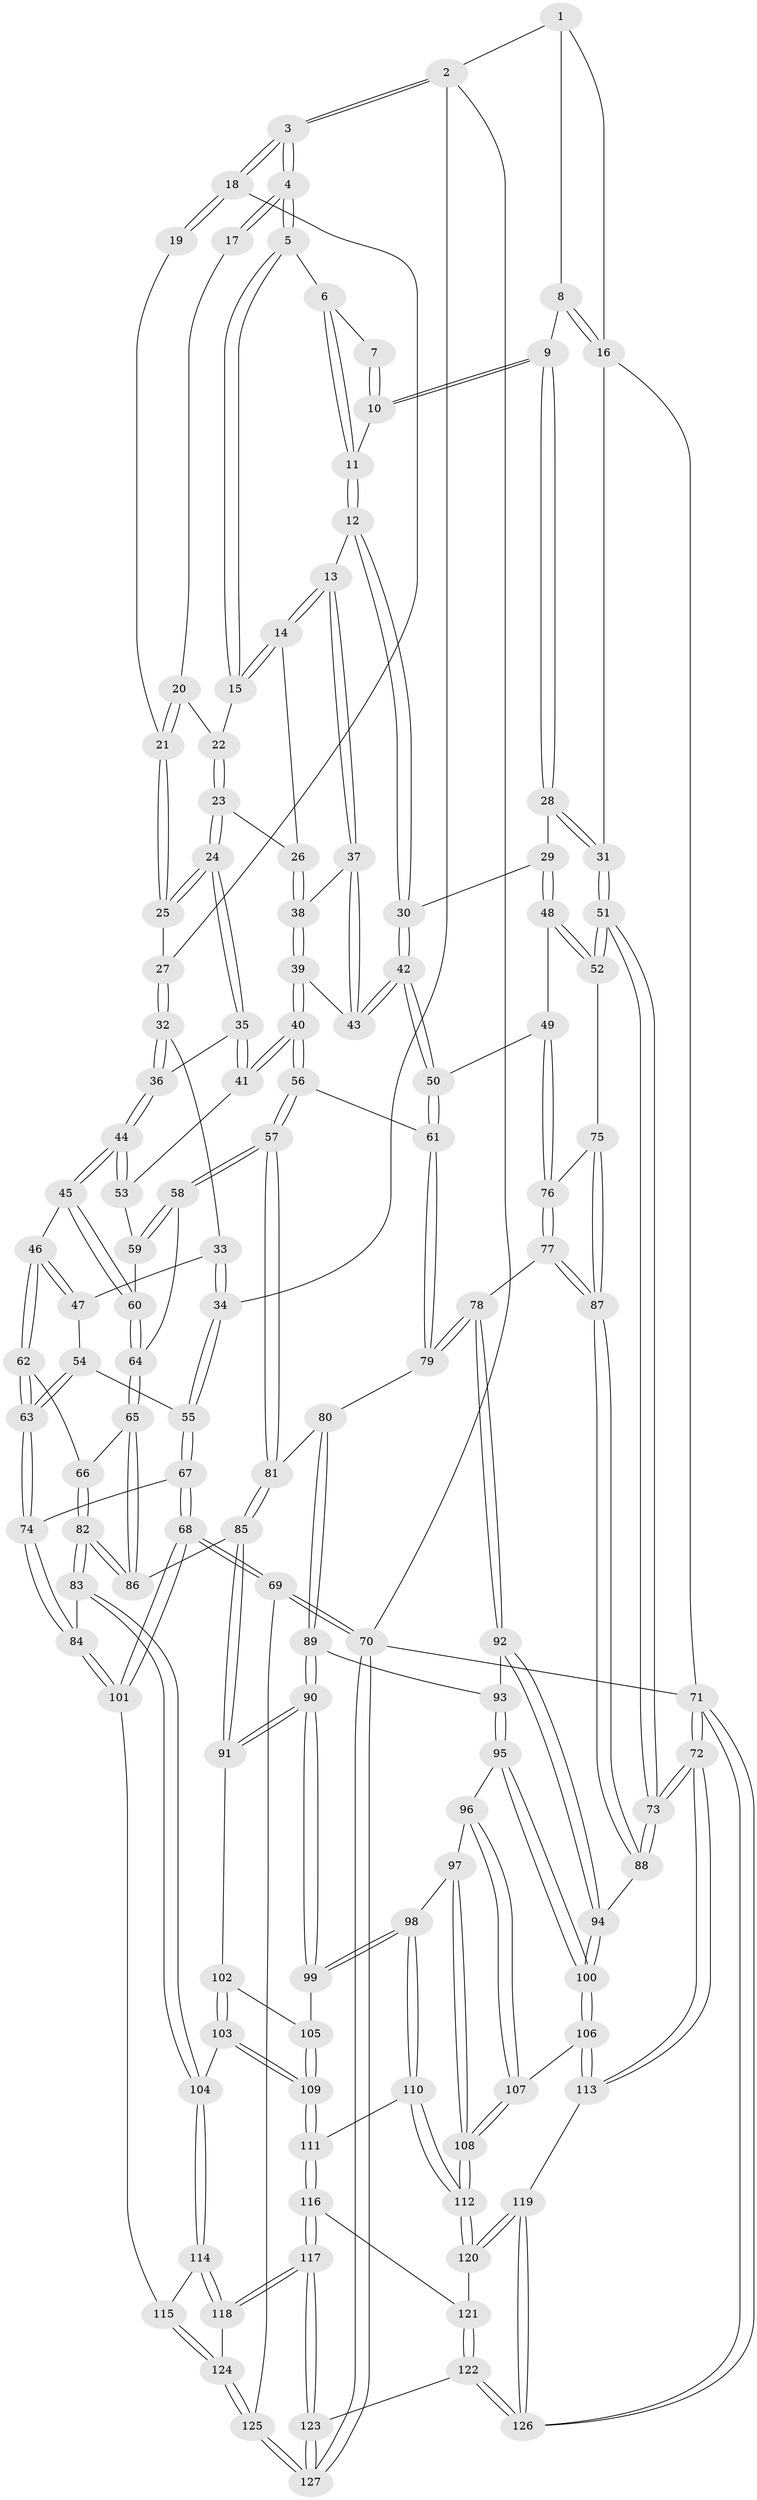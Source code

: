 // coarse degree distribution, {2: 0.013157894736842105, 4: 0.23684210526315788, 3: 0.14473684210526316, 5: 0.4868421052631579, 7: 0.02631578947368421, 6: 0.07894736842105263, 10: 0.013157894736842105}
// Generated by graph-tools (version 1.1) at 2025/06/03/04/25 22:06:05]
// undirected, 127 vertices, 314 edges
graph export_dot {
graph [start="1"]
  node [color=gray90,style=filled];
  1 [pos="+0.8840996916031288+0"];
  2 [pos="+0+0"];
  3 [pos="+0+0"];
  4 [pos="+0.0327787030627386+0"];
  5 [pos="+0.5474321426829407+0"];
  6 [pos="+0.600521726619994+0"];
  7 [pos="+0.7992268497830819+0"];
  8 [pos="+0.9389816607377744+0.043909503059503245"];
  9 [pos="+0.8466864478869867+0.12106600726680976"];
  10 [pos="+0.8273554290817867+0.11208918559144708"];
  11 [pos="+0.7587163950117475+0.12270354557087919"];
  12 [pos="+0.6908951103730422+0.17035132113218848"];
  13 [pos="+0.6687270043717078+0.17005669557291767"];
  14 [pos="+0.5544336238665798+0.006353655211136213"];
  15 [pos="+0.5272702374814396+0"];
  16 [pos="+1+0.17036102375886222"];
  17 [pos="+0.3135469846466281+0.044096713732273175"];
  18 [pos="+0.2511641247491152+0.13473910304312156"];
  19 [pos="+0.29872808099159903+0.08142822882857116"];
  20 [pos="+0.3915980029524692+0.055269621952166115"];
  21 [pos="+0.36919424782443866+0.11067729111341523"];
  22 [pos="+0.48289739115180336+0"];
  23 [pos="+0.4421312216456694+0.18782256031361513"];
  24 [pos="+0.4175333080995339+0.20400750862284636"];
  25 [pos="+0.36775365161700746+0.12039872633548092"];
  26 [pos="+0.518808290405437+0.18597256884457433"];
  27 [pos="+0.2600141270981773+0.15648502828355018"];
  28 [pos="+0.8991809310082215+0.1995548485708977"];
  29 [pos="+0.8584185946598927+0.2743022203885379"];
  30 [pos="+0.754546260655609+0.2782597753152035"];
  31 [pos="+1+0.21530016292255327"];
  32 [pos="+0.26037996585134443+0.23275275462393105"];
  33 [pos="+0.07966245695936473+0.2366127014864377"];
  34 [pos="+0+0"];
  35 [pos="+0.3920450778354287+0.2542600785952208"];
  36 [pos="+0.29069891043003376+0.2662110017505908"];
  37 [pos="+0.6595119032050123+0.1783570922134449"];
  38 [pos="+0.5583435610102334+0.21361917070376016"];
  39 [pos="+0.5283471278418264+0.3452376211112284"];
  40 [pos="+0.5250587954004904+0.352811598391054"];
  41 [pos="+0.4581882454623476+0.3290129092582287"];
  42 [pos="+0.6903443185498349+0.3996976195389425"];
  43 [pos="+0.6442669363361668+0.2579612761432638"];
  44 [pos="+0.26905656187555965+0.3465801314492954"];
  45 [pos="+0.25209673191966553+0.3880055027926862"];
  46 [pos="+0.24482956617447477+0.3898085803452434"];
  47 [pos="+0.10976186610699679+0.31217625990162196"];
  48 [pos="+0.9002211017772641+0.4272674524803327"];
  49 [pos="+0.71667496432812+0.44028856662813926"];
  50 [pos="+0.6834405822933972+0.42663410677322805"];
  51 [pos="+1+0.46016752730030924"];
  52 [pos="+0.924994909282943+0.4419742248598719"];
  53 [pos="+0.40876140720553117+0.3788571633895793"];
  54 [pos="+0.08609747988503369+0.41976884697919226"];
  55 [pos="+0+0.1644414333015548"];
  56 [pos="+0.5497365315378904+0.3910383177132432"];
  57 [pos="+0.47301431214219936+0.5006979790197765"];
  58 [pos="+0.46582104497892396+0.4985203268031889"];
  59 [pos="+0.4013052217547622+0.3914721013391046"];
  60 [pos="+0.32392326686041467+0.4719934021116988"];
  61 [pos="+0.674157255316606+0.42920076835213905"];
  62 [pos="+0.13138269799913985+0.47395971534620157"];
  63 [pos="+0.10082373453864779+0.4707108064938841"];
  64 [pos="+0.3244558870825816+0.47365372209247397"];
  65 [pos="+0.3066049996255183+0.5335974172928373"];
  66 [pos="+0.13703774144834666+0.4816750762125603"];
  67 [pos="+0+0.4807141304820906"];
  68 [pos="+0+0.7634596661277706"];
  69 [pos="+0+0.8551159181497152"];
  70 [pos="+0+1"];
  71 [pos="+1+1"];
  72 [pos="+1+1"];
  73 [pos="+1+0.897990823192706"];
  74 [pos="+0.0695681132742899+0.49121292271376416"];
  75 [pos="+0.8674015081729867+0.5569256918882384"];
  76 [pos="+0.7498881179512518+0.5326044346043574"];
  77 [pos="+0.7549788174765325+0.5975761365092331"];
  78 [pos="+0.7089341771909883+0.6280764008365265"];
  79 [pos="+0.6329768629739102+0.53574783759783"];
  80 [pos="+0.5827975074112218+0.5824518763458291"];
  81 [pos="+0.4836042010633155+0.5589951329965078"];
  82 [pos="+0.22043812529791812+0.6507328710664003"];
  83 [pos="+0.20300095554378042+0.680574041510701"];
  84 [pos="+0.05885591839342613+0.714723682790681"];
  85 [pos="+0.4272759649124067+0.6425907231296344"];
  86 [pos="+0.2995812714096094+0.5963980956105026"];
  87 [pos="+0.8495536122090251+0.6364334545157205"];
  88 [pos="+0.8800313319525542+0.7060397934008134"];
  89 [pos="+0.5906138883717958+0.6191833069967673"];
  90 [pos="+0.47143879789440407+0.7013630627294086"];
  91 [pos="+0.4365002902299439+0.6704383428450295"];
  92 [pos="+0.6943878618125524+0.6613830875348349"];
  93 [pos="+0.6082566536199036+0.6477506813706119"];
  94 [pos="+0.723223282853066+0.7539076420170135"];
  95 [pos="+0.5866379453930451+0.7095366426288252"];
  96 [pos="+0.5637751546292097+0.7270261054484896"];
  97 [pos="+0.5473017789238599+0.7308463151020179"];
  98 [pos="+0.4959365639925353+0.7344468407646655"];
  99 [pos="+0.49310252349302836+0.7319714571029643"];
  100 [pos="+0.7210586116690492+0.7571643769228448"];
  101 [pos="+0.009870039044052847+0.7475435425168746"];
  102 [pos="+0.3810188942493796+0.7285551735179889"];
  103 [pos="+0.3070841398684647+0.7797380245796361"];
  104 [pos="+0.26900089997195886+0.7714197714294303"];
  105 [pos="+0.41380251721711553+0.795079886530466"];
  106 [pos="+0.714837576956477+0.7766851028819937"];
  107 [pos="+0.6265884843753687+0.796798721204703"];
  108 [pos="+0.5919872881923224+0.8303742025496312"];
  109 [pos="+0.38128631349422004+0.8572109964662112"];
  110 [pos="+0.502627890539412+0.8141263134897164"];
  111 [pos="+0.38675441847781084+0.8687523756110762"];
  112 [pos="+0.5589614266837944+0.8792485975029687"];
  113 [pos="+0.7318932379079753+0.8718857850519269"];
  114 [pos="+0.23794681289839623+0.8465038201656198"];
  115 [pos="+0.11622697603193441+0.8864667313324626"];
  116 [pos="+0.38651524006545757+0.8773578112635916"];
  117 [pos="+0.3072786949520663+0.9809340335773702"];
  118 [pos="+0.28927508953023073+0.9657145715253691"];
  119 [pos="+0.5898935842487563+0.9349520420599812"];
  120 [pos="+0.5634911432401791+0.9052423581132202"];
  121 [pos="+0.46429419698404617+0.9254270622166626"];
  122 [pos="+0.39597216140311203+1"];
  123 [pos="+0.3505657806970458+1"];
  124 [pos="+0.12228663556591775+0.9377280904228901"];
  125 [pos="+0.1051671703725556+0.9791583851801845"];
  126 [pos="+0.6070541977652388+1"];
  127 [pos="+0.08488415648191129+1"];
  1 -- 2;
  1 -- 8;
  1 -- 16;
  2 -- 3;
  2 -- 3;
  2 -- 34;
  2 -- 70;
  3 -- 4;
  3 -- 4;
  3 -- 18;
  3 -- 18;
  4 -- 5;
  4 -- 5;
  4 -- 17;
  4 -- 17;
  5 -- 6;
  5 -- 15;
  5 -- 15;
  6 -- 7;
  6 -- 11;
  6 -- 11;
  7 -- 10;
  7 -- 10;
  8 -- 9;
  8 -- 16;
  8 -- 16;
  9 -- 10;
  9 -- 10;
  9 -- 28;
  9 -- 28;
  10 -- 11;
  11 -- 12;
  11 -- 12;
  12 -- 13;
  12 -- 30;
  12 -- 30;
  13 -- 14;
  13 -- 14;
  13 -- 37;
  13 -- 37;
  14 -- 15;
  14 -- 15;
  14 -- 26;
  15 -- 22;
  16 -- 31;
  16 -- 71;
  17 -- 20;
  18 -- 19;
  18 -- 19;
  18 -- 27;
  19 -- 21;
  20 -- 21;
  20 -- 21;
  20 -- 22;
  21 -- 25;
  21 -- 25;
  22 -- 23;
  22 -- 23;
  23 -- 24;
  23 -- 24;
  23 -- 26;
  24 -- 25;
  24 -- 25;
  24 -- 35;
  24 -- 35;
  25 -- 27;
  26 -- 38;
  26 -- 38;
  27 -- 32;
  27 -- 32;
  28 -- 29;
  28 -- 31;
  28 -- 31;
  29 -- 30;
  29 -- 48;
  29 -- 48;
  30 -- 42;
  30 -- 42;
  31 -- 51;
  31 -- 51;
  32 -- 33;
  32 -- 36;
  32 -- 36;
  33 -- 34;
  33 -- 34;
  33 -- 47;
  34 -- 55;
  34 -- 55;
  35 -- 36;
  35 -- 41;
  35 -- 41;
  36 -- 44;
  36 -- 44;
  37 -- 38;
  37 -- 43;
  37 -- 43;
  38 -- 39;
  38 -- 39;
  39 -- 40;
  39 -- 40;
  39 -- 43;
  40 -- 41;
  40 -- 41;
  40 -- 56;
  40 -- 56;
  41 -- 53;
  42 -- 43;
  42 -- 43;
  42 -- 50;
  42 -- 50;
  44 -- 45;
  44 -- 45;
  44 -- 53;
  44 -- 53;
  45 -- 46;
  45 -- 60;
  45 -- 60;
  46 -- 47;
  46 -- 47;
  46 -- 62;
  46 -- 62;
  47 -- 54;
  48 -- 49;
  48 -- 52;
  48 -- 52;
  49 -- 50;
  49 -- 76;
  49 -- 76;
  50 -- 61;
  50 -- 61;
  51 -- 52;
  51 -- 52;
  51 -- 73;
  51 -- 73;
  52 -- 75;
  53 -- 59;
  54 -- 55;
  54 -- 63;
  54 -- 63;
  55 -- 67;
  55 -- 67;
  56 -- 57;
  56 -- 57;
  56 -- 61;
  57 -- 58;
  57 -- 58;
  57 -- 81;
  57 -- 81;
  58 -- 59;
  58 -- 59;
  58 -- 64;
  59 -- 60;
  60 -- 64;
  60 -- 64;
  61 -- 79;
  61 -- 79;
  62 -- 63;
  62 -- 63;
  62 -- 66;
  63 -- 74;
  63 -- 74;
  64 -- 65;
  64 -- 65;
  65 -- 66;
  65 -- 86;
  65 -- 86;
  66 -- 82;
  66 -- 82;
  67 -- 68;
  67 -- 68;
  67 -- 74;
  68 -- 69;
  68 -- 69;
  68 -- 101;
  68 -- 101;
  69 -- 70;
  69 -- 70;
  69 -- 125;
  70 -- 127;
  70 -- 127;
  70 -- 71;
  71 -- 72;
  71 -- 72;
  71 -- 126;
  71 -- 126;
  72 -- 73;
  72 -- 73;
  72 -- 113;
  72 -- 113;
  73 -- 88;
  73 -- 88;
  74 -- 84;
  74 -- 84;
  75 -- 76;
  75 -- 87;
  75 -- 87;
  76 -- 77;
  76 -- 77;
  77 -- 78;
  77 -- 87;
  77 -- 87;
  78 -- 79;
  78 -- 79;
  78 -- 92;
  78 -- 92;
  79 -- 80;
  80 -- 81;
  80 -- 89;
  80 -- 89;
  81 -- 85;
  81 -- 85;
  82 -- 83;
  82 -- 83;
  82 -- 86;
  82 -- 86;
  83 -- 84;
  83 -- 104;
  83 -- 104;
  84 -- 101;
  84 -- 101;
  85 -- 86;
  85 -- 91;
  85 -- 91;
  87 -- 88;
  87 -- 88;
  88 -- 94;
  89 -- 90;
  89 -- 90;
  89 -- 93;
  90 -- 91;
  90 -- 91;
  90 -- 99;
  90 -- 99;
  91 -- 102;
  92 -- 93;
  92 -- 94;
  92 -- 94;
  93 -- 95;
  93 -- 95;
  94 -- 100;
  94 -- 100;
  95 -- 96;
  95 -- 100;
  95 -- 100;
  96 -- 97;
  96 -- 107;
  96 -- 107;
  97 -- 98;
  97 -- 108;
  97 -- 108;
  98 -- 99;
  98 -- 99;
  98 -- 110;
  98 -- 110;
  99 -- 105;
  100 -- 106;
  100 -- 106;
  101 -- 115;
  102 -- 103;
  102 -- 103;
  102 -- 105;
  103 -- 104;
  103 -- 109;
  103 -- 109;
  104 -- 114;
  104 -- 114;
  105 -- 109;
  105 -- 109;
  106 -- 107;
  106 -- 113;
  106 -- 113;
  107 -- 108;
  107 -- 108;
  108 -- 112;
  108 -- 112;
  109 -- 111;
  109 -- 111;
  110 -- 111;
  110 -- 112;
  110 -- 112;
  111 -- 116;
  111 -- 116;
  112 -- 120;
  112 -- 120;
  113 -- 119;
  114 -- 115;
  114 -- 118;
  114 -- 118;
  115 -- 124;
  115 -- 124;
  116 -- 117;
  116 -- 117;
  116 -- 121;
  117 -- 118;
  117 -- 118;
  117 -- 123;
  117 -- 123;
  118 -- 124;
  119 -- 120;
  119 -- 120;
  119 -- 126;
  119 -- 126;
  120 -- 121;
  121 -- 122;
  121 -- 122;
  122 -- 123;
  122 -- 126;
  122 -- 126;
  123 -- 127;
  123 -- 127;
  124 -- 125;
  124 -- 125;
  125 -- 127;
  125 -- 127;
}
